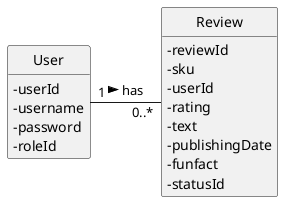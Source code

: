 @startuml
'https://plantuml.com/class-diagram
skinparam classAttributeIconSize 0
hide circle
hide methods

class User {
   - userId
   - username
   - password
   - roleId
}

class Review {
     - reviewId
     - sku
     - userId
     - rating
     - text
     - publishingDate
     - funfact
     - statusId
}

User "1" -right-- "0..*" Review:  has >


@enduml